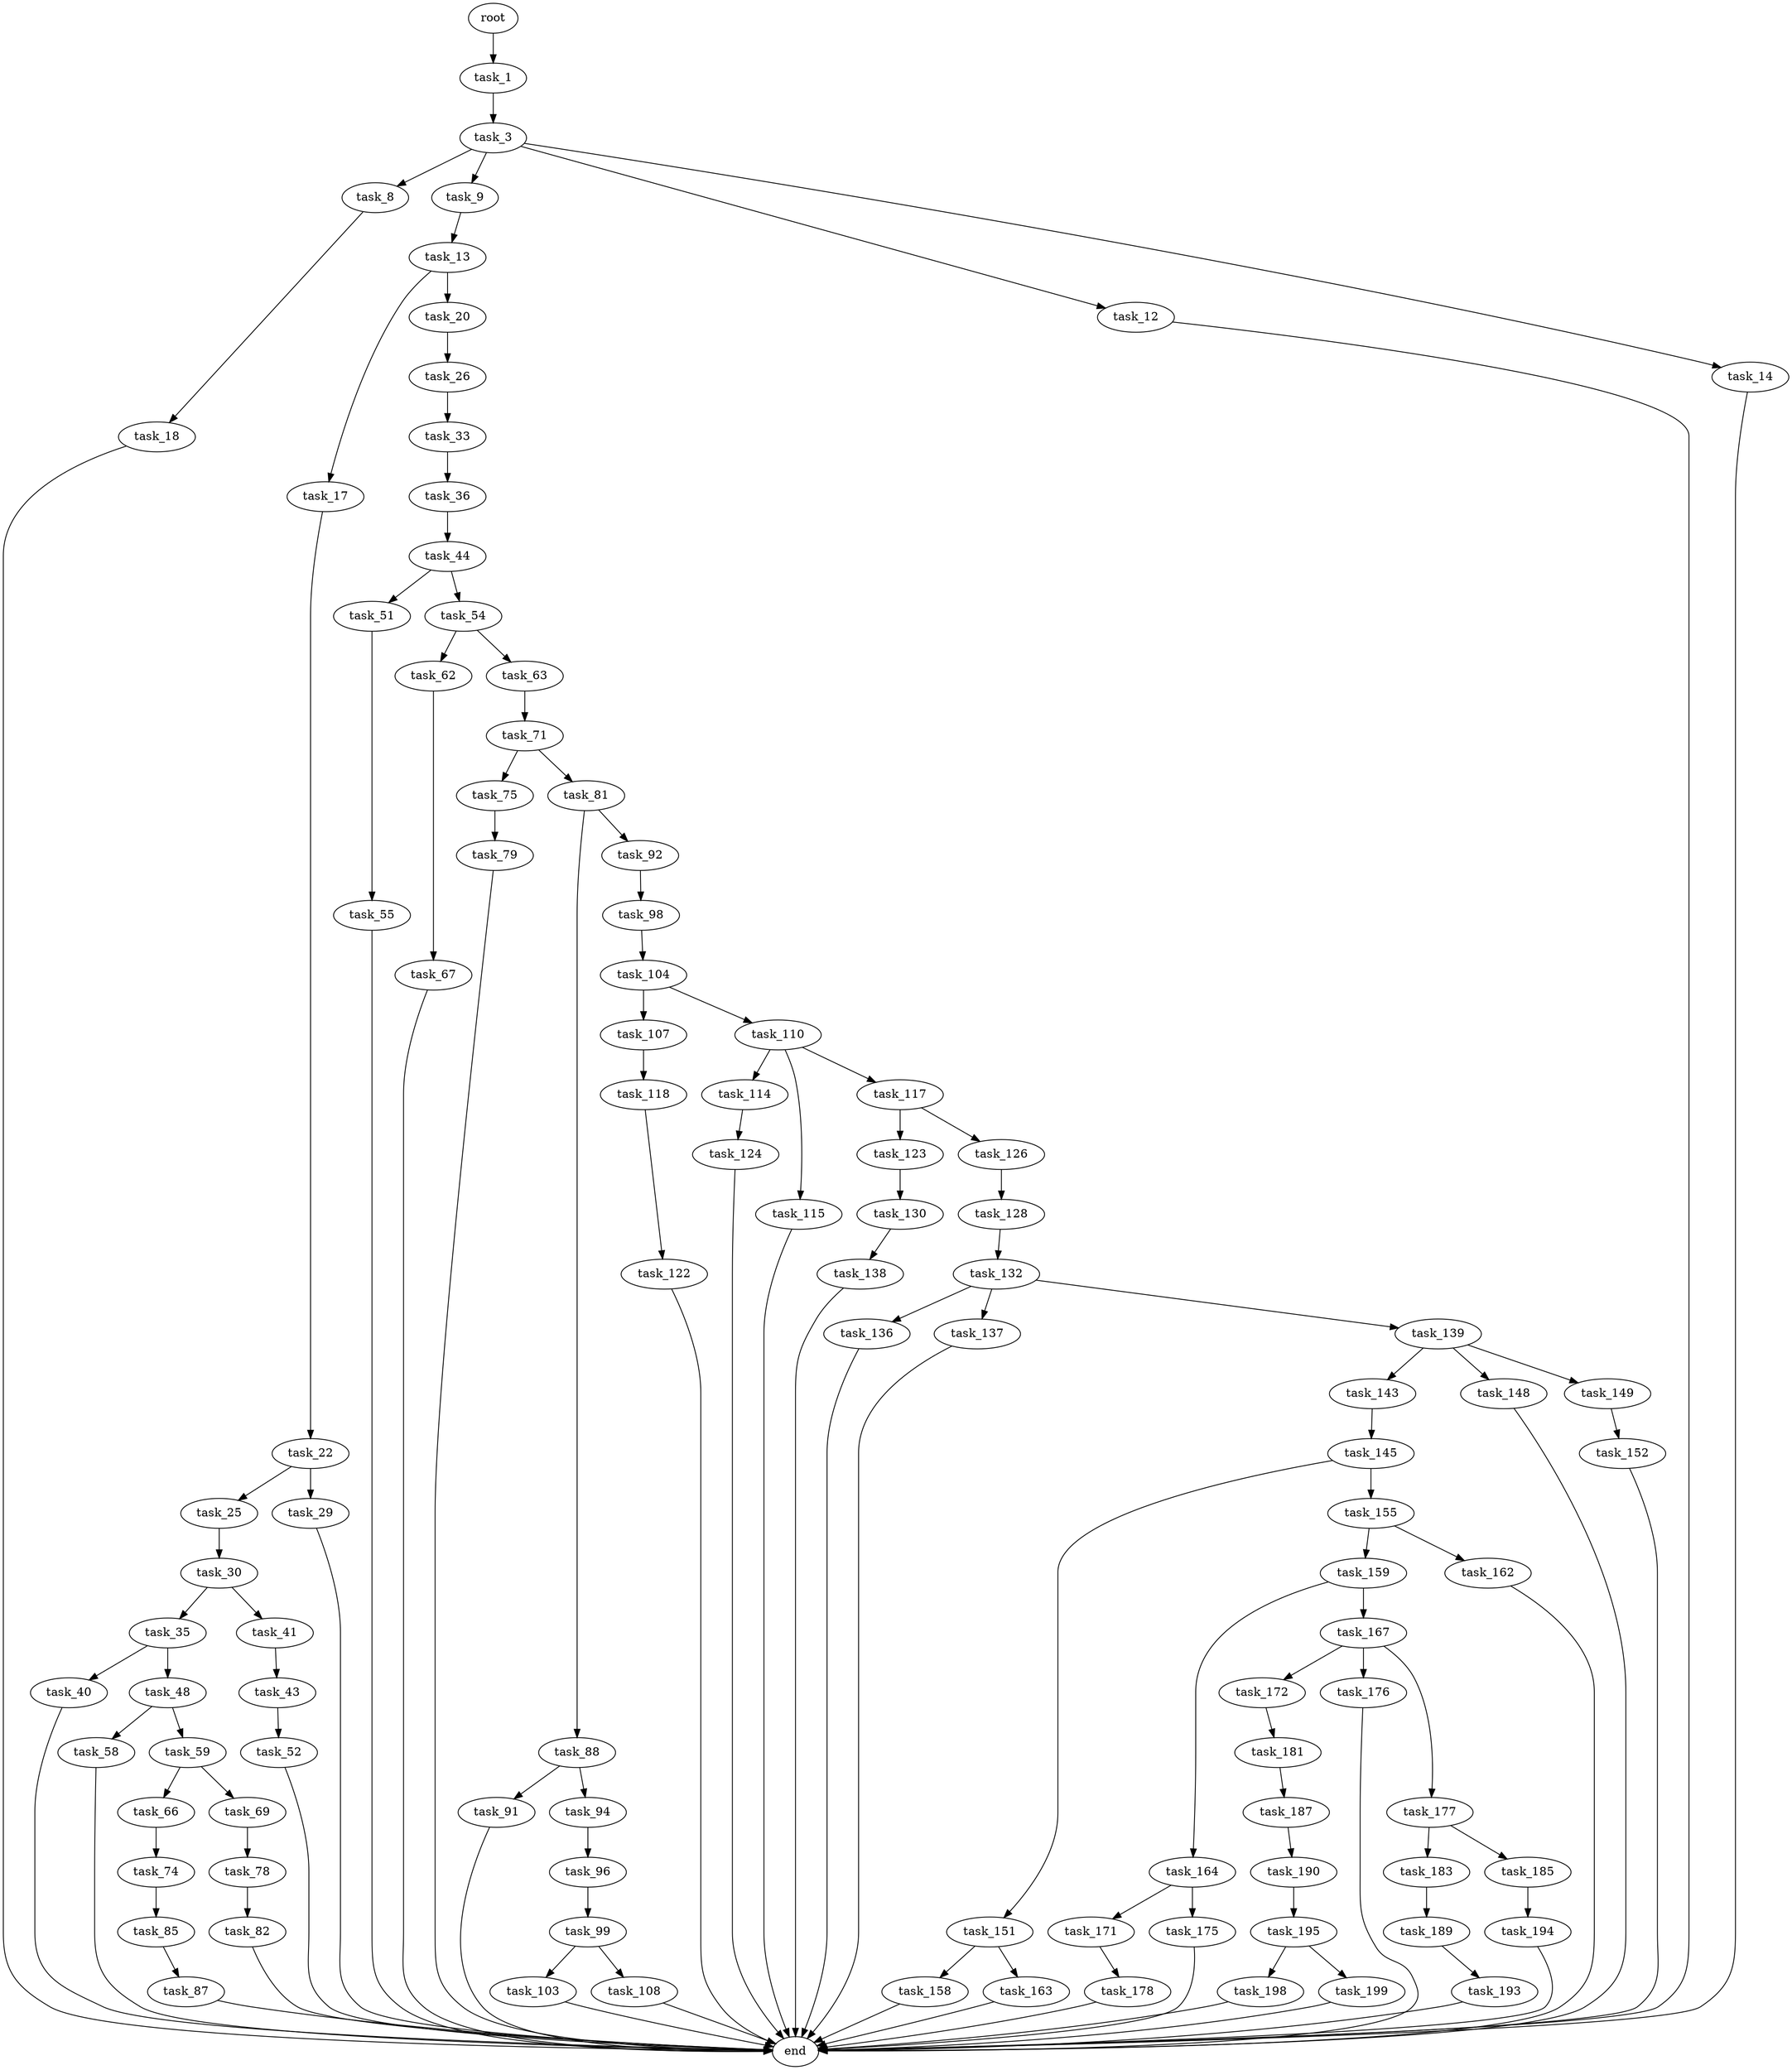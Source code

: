 digraph G {
  root [size="0.000000"];
  task_1 [size="281482559326.000000"];
  task_3 [size="231928233984.000000"];
  task_8 [size="8994066319.000000"];
  task_9 [size="38871802680.000000"];
  task_12 [size="4510295928.000000"];
  task_13 [size="1073741824000.000000"];
  task_14 [size="368293445632.000000"];
  task_17 [size="8752167026.000000"];
  task_18 [size="22028708761.000000"];
  task_20 [size="11048153809.000000"];
  task_22 [size="8721946281.000000"];
  task_25 [size="7839560845.000000"];
  task_26 [size="1073741824000.000000"];
  task_29 [size="14559420565.000000"];
  task_30 [size="134217728000.000000"];
  task_33 [size="366925820493.000000"];
  task_35 [size="18386429229.000000"];
  task_36 [size="19254253249.000000"];
  task_40 [size="91410870389.000000"];
  task_41 [size="60154419201.000000"];
  task_43 [size="647429553007.000000"];
  task_44 [size="6415425874.000000"];
  task_48 [size="6145610968.000000"];
  task_51 [size="68719476736.000000"];
  task_52 [size="99691810358.000000"];
  task_54 [size="39690796209.000000"];
  task_55 [size="225286280678.000000"];
  task_58 [size="1014688928064.000000"];
  task_59 [size="223675925729.000000"];
  task_62 [size="10047135788.000000"];
  task_63 [size="9232882104.000000"];
  task_66 [size="782757789696.000000"];
  task_67 [size="433541549369.000000"];
  task_69 [size="782757789696.000000"];
  task_71 [size="9987103844.000000"];
  task_74 [size="231928233984.000000"];
  task_75 [size="10268795446.000000"];
  task_78 [size="134217728000.000000"];
  task_79 [size="782757789696.000000"];
  task_81 [size="68719476736.000000"];
  task_82 [size="212480154333.000000"];
  task_85 [size="68719476736.000000"];
  task_87 [size="1004057968.000000"];
  task_88 [size="368293445632.000000"];
  task_91 [size="786400925206.000000"];
  task_92 [size="51840760120.000000"];
  task_94 [size="15235497282.000000"];
  task_96 [size="6479619204.000000"];
  task_98 [size="134217728000.000000"];
  task_99 [size="29973470280.000000"];
  task_103 [size="72845962613.000000"];
  task_104 [size="8589934592.000000"];
  task_107 [size="782757789696.000000"];
  task_108 [size="41105354728.000000"];
  task_110 [size="40623125615.000000"];
  task_114 [size="4094179960.000000"];
  task_115 [size="3721718852.000000"];
  task_117 [size="15297966581.000000"];
  task_118 [size="68719476736.000000"];
  task_122 [size="724795840854.000000"];
  task_123 [size="231928233984.000000"];
  task_124 [size="450295712196.000000"];
  task_126 [size="566963175429.000000"];
  task_128 [size="8589934592.000000"];
  task_130 [size="870046172796.000000"];
  task_132 [size="33109487391.000000"];
  task_136 [size="368293445632.000000"];
  task_137 [size="18442929991.000000"];
  task_138 [size="1496179895.000000"];
  task_139 [size="368293445632.000000"];
  task_143 [size="4462847915.000000"];
  task_145 [size="231928233984.000000"];
  task_148 [size="22706798649.000000"];
  task_149 [size="331446851951.000000"];
  task_151 [size="34482199835.000000"];
  task_152 [size="27497037999.000000"];
  task_155 [size="123495210631.000000"];
  task_158 [size="782757789696.000000"];
  task_159 [size="1073741824000.000000"];
  task_162 [size="68719476736.000000"];
  task_163 [size="782757789696.000000"];
  task_164 [size="7435021377.000000"];
  task_167 [size="782757789696.000000"];
  task_171 [size="1041210223118.000000"];
  task_172 [size="1073741824000.000000"];
  task_175 [size="532664652459.000000"];
  task_176 [size="1073741824000.000000"];
  task_177 [size="231928233984.000000"];
  task_178 [size="68719476736.000000"];
  task_181 [size="1073741824000.000000"];
  task_183 [size="5904193186.000000"];
  task_185 [size="782757789696.000000"];
  task_187 [size="6356127248.000000"];
  task_189 [size="12060777449.000000"];
  task_190 [size="231928233984.000000"];
  task_193 [size="869497643775.000000"];
  task_194 [size="15659866138.000000"];
  task_195 [size="309143557383.000000"];
  task_198 [size="264257511054.000000"];
  task_199 [size="3664013298.000000"];
  end [size="0.000000"];

  root -> task_1 [size="1.000000"];
  task_1 -> task_3 [size="679477248.000000"];
  task_3 -> task_8 [size="301989888.000000"];
  task_3 -> task_9 [size="301989888.000000"];
  task_3 -> task_12 [size="301989888.000000"];
  task_3 -> task_14 [size="301989888.000000"];
  task_8 -> task_18 [size="838860800.000000"];
  task_9 -> task_13 [size="134217728.000000"];
  task_12 -> end [size="1.000000"];
  task_13 -> task_17 [size="838860800.000000"];
  task_13 -> task_20 [size="838860800.000000"];
  task_14 -> end [size="1.000000"];
  task_17 -> task_22 [size="301989888.000000"];
  task_18 -> end [size="1.000000"];
  task_20 -> task_26 [size="209715200.000000"];
  task_22 -> task_25 [size="536870912.000000"];
  task_22 -> task_29 [size="536870912.000000"];
  task_25 -> task_30 [size="134217728.000000"];
  task_26 -> task_33 [size="838860800.000000"];
  task_29 -> end [size="1.000000"];
  task_30 -> task_35 [size="209715200.000000"];
  task_30 -> task_41 [size="209715200.000000"];
  task_33 -> task_36 [size="411041792.000000"];
  task_35 -> task_40 [size="411041792.000000"];
  task_35 -> task_48 [size="411041792.000000"];
  task_36 -> task_44 [size="411041792.000000"];
  task_40 -> end [size="1.000000"];
  task_41 -> task_43 [size="134217728.000000"];
  task_43 -> task_52 [size="411041792.000000"];
  task_44 -> task_51 [size="209715200.000000"];
  task_44 -> task_54 [size="209715200.000000"];
  task_48 -> task_58 [size="301989888.000000"];
  task_48 -> task_59 [size="301989888.000000"];
  task_51 -> task_55 [size="134217728.000000"];
  task_52 -> end [size="1.000000"];
  task_54 -> task_62 [size="75497472.000000"];
  task_54 -> task_63 [size="75497472.000000"];
  task_55 -> end [size="1.000000"];
  task_58 -> end [size="1.000000"];
  task_59 -> task_66 [size="209715200.000000"];
  task_59 -> task_69 [size="209715200.000000"];
  task_62 -> task_67 [size="209715200.000000"];
  task_63 -> task_71 [size="209715200.000000"];
  task_66 -> task_74 [size="679477248.000000"];
  task_67 -> end [size="1.000000"];
  task_69 -> task_78 [size="679477248.000000"];
  task_71 -> task_75 [size="536870912.000000"];
  task_71 -> task_81 [size="536870912.000000"];
  task_74 -> task_85 [size="301989888.000000"];
  task_75 -> task_79 [size="838860800.000000"];
  task_78 -> task_82 [size="209715200.000000"];
  task_79 -> end [size="1.000000"];
  task_81 -> task_88 [size="134217728.000000"];
  task_81 -> task_92 [size="134217728.000000"];
  task_82 -> end [size="1.000000"];
  task_85 -> task_87 [size="134217728.000000"];
  task_87 -> end [size="1.000000"];
  task_88 -> task_91 [size="411041792.000000"];
  task_88 -> task_94 [size="411041792.000000"];
  task_91 -> end [size="1.000000"];
  task_92 -> task_98 [size="75497472.000000"];
  task_94 -> task_96 [size="679477248.000000"];
  task_96 -> task_99 [size="536870912.000000"];
  task_98 -> task_104 [size="209715200.000000"];
  task_99 -> task_103 [size="33554432.000000"];
  task_99 -> task_108 [size="33554432.000000"];
  task_103 -> end [size="1.000000"];
  task_104 -> task_107 [size="33554432.000000"];
  task_104 -> task_110 [size="33554432.000000"];
  task_107 -> task_118 [size="679477248.000000"];
  task_108 -> end [size="1.000000"];
  task_110 -> task_114 [size="679477248.000000"];
  task_110 -> task_115 [size="679477248.000000"];
  task_110 -> task_117 [size="679477248.000000"];
  task_114 -> task_124 [size="75497472.000000"];
  task_115 -> end [size="1.000000"];
  task_117 -> task_123 [size="33554432.000000"];
  task_117 -> task_126 [size="33554432.000000"];
  task_118 -> task_122 [size="134217728.000000"];
  task_122 -> end [size="1.000000"];
  task_123 -> task_130 [size="301989888.000000"];
  task_124 -> end [size="1.000000"];
  task_126 -> task_128 [size="411041792.000000"];
  task_128 -> task_132 [size="33554432.000000"];
  task_130 -> task_138 [size="838860800.000000"];
  task_132 -> task_136 [size="536870912.000000"];
  task_132 -> task_137 [size="536870912.000000"];
  task_132 -> task_139 [size="536870912.000000"];
  task_136 -> end [size="1.000000"];
  task_137 -> end [size="1.000000"];
  task_138 -> end [size="1.000000"];
  task_139 -> task_143 [size="411041792.000000"];
  task_139 -> task_148 [size="411041792.000000"];
  task_139 -> task_149 [size="411041792.000000"];
  task_143 -> task_145 [size="75497472.000000"];
  task_145 -> task_151 [size="301989888.000000"];
  task_145 -> task_155 [size="301989888.000000"];
  task_148 -> end [size="1.000000"];
  task_149 -> task_152 [size="679477248.000000"];
  task_151 -> task_158 [size="33554432.000000"];
  task_151 -> task_163 [size="33554432.000000"];
  task_152 -> end [size="1.000000"];
  task_155 -> task_159 [size="301989888.000000"];
  task_155 -> task_162 [size="301989888.000000"];
  task_158 -> end [size="1.000000"];
  task_159 -> task_164 [size="838860800.000000"];
  task_159 -> task_167 [size="838860800.000000"];
  task_162 -> end [size="1.000000"];
  task_163 -> end [size="1.000000"];
  task_164 -> task_171 [size="209715200.000000"];
  task_164 -> task_175 [size="209715200.000000"];
  task_167 -> task_172 [size="679477248.000000"];
  task_167 -> task_176 [size="679477248.000000"];
  task_167 -> task_177 [size="679477248.000000"];
  task_171 -> task_178 [size="679477248.000000"];
  task_172 -> task_181 [size="838860800.000000"];
  task_175 -> end [size="1.000000"];
  task_176 -> end [size="1.000000"];
  task_177 -> task_183 [size="301989888.000000"];
  task_177 -> task_185 [size="301989888.000000"];
  task_178 -> end [size="1.000000"];
  task_181 -> task_187 [size="838860800.000000"];
  task_183 -> task_189 [size="134217728.000000"];
  task_185 -> task_194 [size="679477248.000000"];
  task_187 -> task_190 [size="209715200.000000"];
  task_189 -> task_193 [size="301989888.000000"];
  task_190 -> task_195 [size="301989888.000000"];
  task_193 -> end [size="1.000000"];
  task_194 -> end [size="1.000000"];
  task_195 -> task_198 [size="301989888.000000"];
  task_195 -> task_199 [size="301989888.000000"];
  task_198 -> end [size="1.000000"];
  task_199 -> end [size="1.000000"];
}
